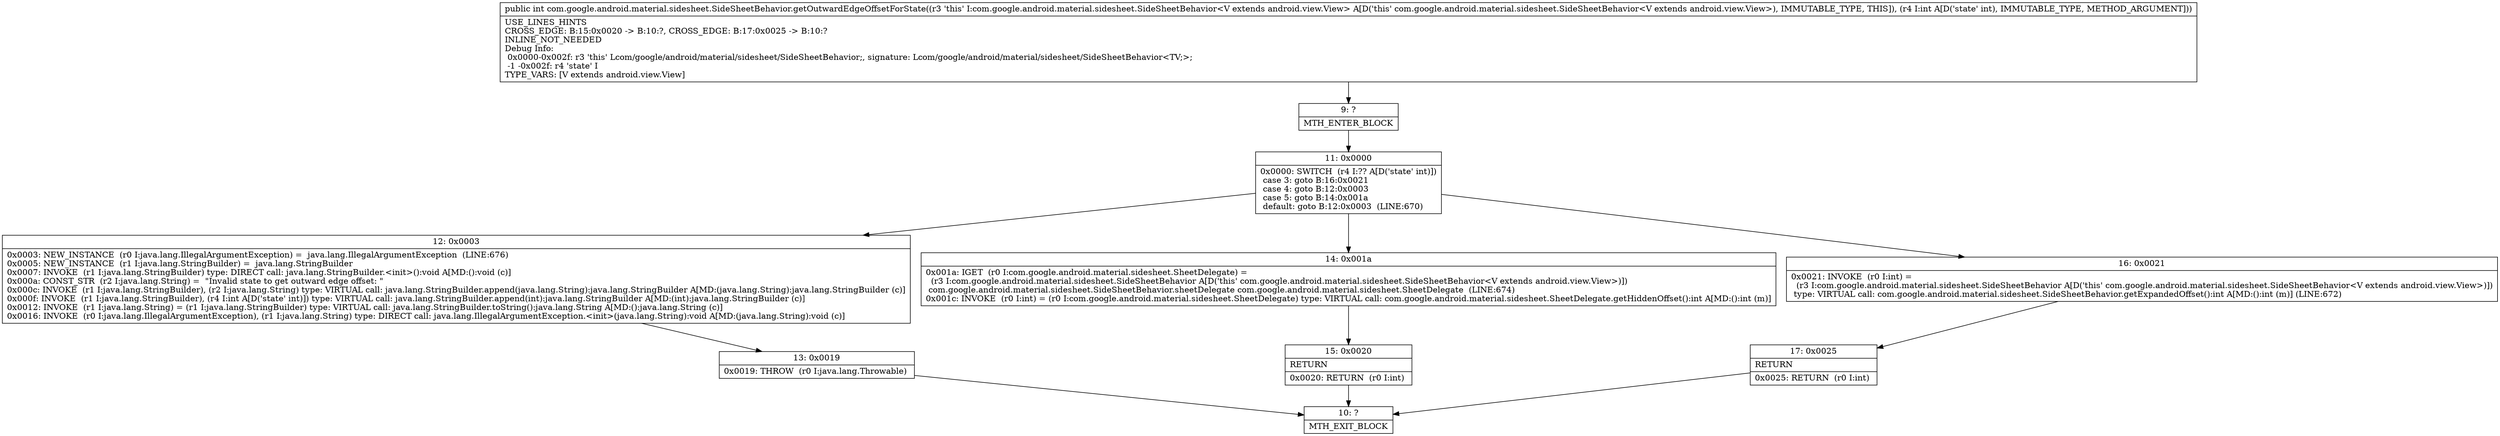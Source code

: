 digraph "CFG forcom.google.android.material.sidesheet.SideSheetBehavior.getOutwardEdgeOffsetForState(I)I" {
Node_9 [shape=record,label="{9\:\ ?|MTH_ENTER_BLOCK\l}"];
Node_11 [shape=record,label="{11\:\ 0x0000|0x0000: SWITCH  (r4 I:?? A[D('state' int)])\l case 3: goto B:16:0x0021\l case 4: goto B:12:0x0003\l case 5: goto B:14:0x001a\l default: goto B:12:0x0003  (LINE:670)\l}"];
Node_12 [shape=record,label="{12\:\ 0x0003|0x0003: NEW_INSTANCE  (r0 I:java.lang.IllegalArgumentException) =  java.lang.IllegalArgumentException  (LINE:676)\l0x0005: NEW_INSTANCE  (r1 I:java.lang.StringBuilder) =  java.lang.StringBuilder \l0x0007: INVOKE  (r1 I:java.lang.StringBuilder) type: DIRECT call: java.lang.StringBuilder.\<init\>():void A[MD:():void (c)]\l0x000a: CONST_STR  (r2 I:java.lang.String) =  \"Invalid state to get outward edge offset: \" \l0x000c: INVOKE  (r1 I:java.lang.StringBuilder), (r2 I:java.lang.String) type: VIRTUAL call: java.lang.StringBuilder.append(java.lang.String):java.lang.StringBuilder A[MD:(java.lang.String):java.lang.StringBuilder (c)]\l0x000f: INVOKE  (r1 I:java.lang.StringBuilder), (r4 I:int A[D('state' int)]) type: VIRTUAL call: java.lang.StringBuilder.append(int):java.lang.StringBuilder A[MD:(int):java.lang.StringBuilder (c)]\l0x0012: INVOKE  (r1 I:java.lang.String) = (r1 I:java.lang.StringBuilder) type: VIRTUAL call: java.lang.StringBuilder.toString():java.lang.String A[MD:():java.lang.String (c)]\l0x0016: INVOKE  (r0 I:java.lang.IllegalArgumentException), (r1 I:java.lang.String) type: DIRECT call: java.lang.IllegalArgumentException.\<init\>(java.lang.String):void A[MD:(java.lang.String):void (c)]\l}"];
Node_13 [shape=record,label="{13\:\ 0x0019|0x0019: THROW  (r0 I:java.lang.Throwable) \l}"];
Node_10 [shape=record,label="{10\:\ ?|MTH_EXIT_BLOCK\l}"];
Node_14 [shape=record,label="{14\:\ 0x001a|0x001a: IGET  (r0 I:com.google.android.material.sidesheet.SheetDelegate) = \l  (r3 I:com.google.android.material.sidesheet.SideSheetBehavior A[D('this' com.google.android.material.sidesheet.SideSheetBehavior\<V extends android.view.View\>)])\l com.google.android.material.sidesheet.SideSheetBehavior.sheetDelegate com.google.android.material.sidesheet.SheetDelegate  (LINE:674)\l0x001c: INVOKE  (r0 I:int) = (r0 I:com.google.android.material.sidesheet.SheetDelegate) type: VIRTUAL call: com.google.android.material.sidesheet.SheetDelegate.getHiddenOffset():int A[MD:():int (m)]\l}"];
Node_15 [shape=record,label="{15\:\ 0x0020|RETURN\l|0x0020: RETURN  (r0 I:int) \l}"];
Node_16 [shape=record,label="{16\:\ 0x0021|0x0021: INVOKE  (r0 I:int) = \l  (r3 I:com.google.android.material.sidesheet.SideSheetBehavior A[D('this' com.google.android.material.sidesheet.SideSheetBehavior\<V extends android.view.View\>)])\l type: VIRTUAL call: com.google.android.material.sidesheet.SideSheetBehavior.getExpandedOffset():int A[MD:():int (m)] (LINE:672)\l}"];
Node_17 [shape=record,label="{17\:\ 0x0025|RETURN\l|0x0025: RETURN  (r0 I:int) \l}"];
MethodNode[shape=record,label="{public int com.google.android.material.sidesheet.SideSheetBehavior.getOutwardEdgeOffsetForState((r3 'this' I:com.google.android.material.sidesheet.SideSheetBehavior\<V extends android.view.View\> A[D('this' com.google.android.material.sidesheet.SideSheetBehavior\<V extends android.view.View\>), IMMUTABLE_TYPE, THIS]), (r4 I:int A[D('state' int), IMMUTABLE_TYPE, METHOD_ARGUMENT]))  | USE_LINES_HINTS\lCROSS_EDGE: B:15:0x0020 \-\> B:10:?, CROSS_EDGE: B:17:0x0025 \-\> B:10:?\lINLINE_NOT_NEEDED\lDebug Info:\l  0x0000\-0x002f: r3 'this' Lcom\/google\/android\/material\/sidesheet\/SideSheetBehavior;, signature: Lcom\/google\/android\/material\/sidesheet\/SideSheetBehavior\<TV;\>;\l  \-1 \-0x002f: r4 'state' I\lTYPE_VARS: [V extends android.view.View]\l}"];
MethodNode -> Node_9;Node_9 -> Node_11;
Node_11 -> Node_12;
Node_11 -> Node_14;
Node_11 -> Node_16;
Node_12 -> Node_13;
Node_13 -> Node_10;
Node_14 -> Node_15;
Node_15 -> Node_10;
Node_16 -> Node_17;
Node_17 -> Node_10;
}

